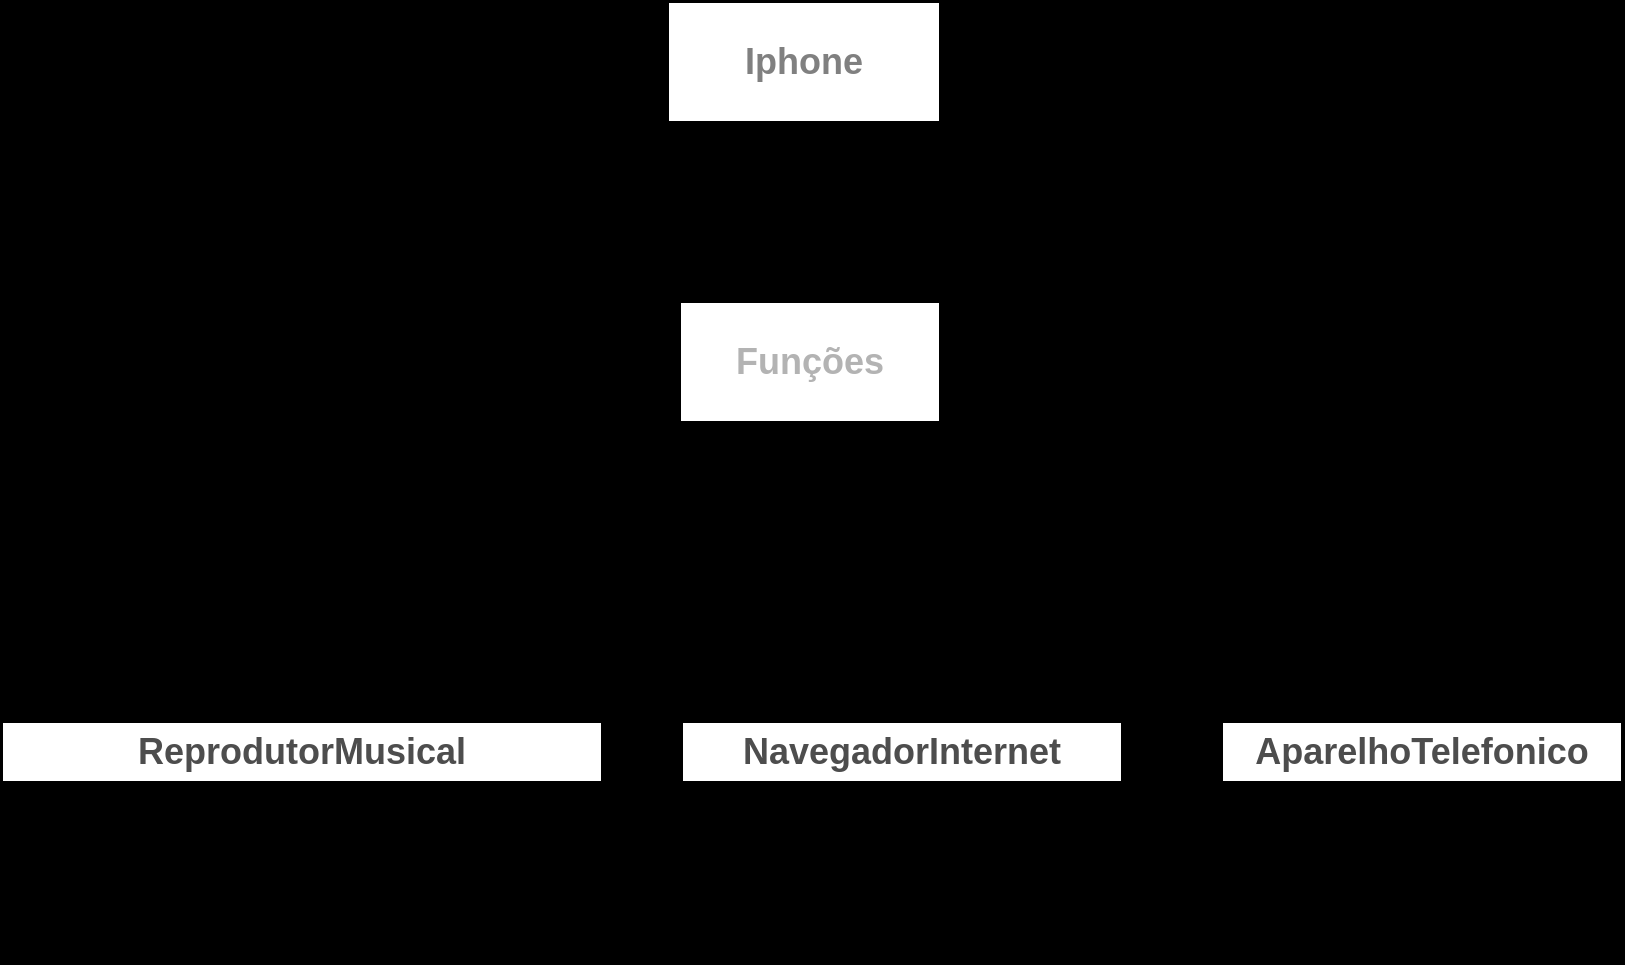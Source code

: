 <mxfile>
    <diagram id="rer_tM4Oc8AdgC3k1AwB" name="Página-1">
        <mxGraphModel dx="1130" dy="809" grid="1" gridSize="10" guides="1" tooltips="1" connect="1" arrows="1" fold="1" page="1" pageScale="1" pageWidth="827" pageHeight="1169" background="#000000" math="0" shadow="0">
            <root>
                <mxCell id="0"/>
                <mxCell id="1" parent="0"/>
                <mxCell id="61" style="edgeStyle=none;html=1;exitX=0;exitY=1;exitDx=0;exitDy=0;entryX=0.537;entryY=0.017;entryDx=0;entryDy=0;entryPerimeter=0;fontSize=18;fontColor=#4D4D4D;" edge="1" parent="1" source="4" target="49">
                    <mxGeometry relative="1" as="geometry"/>
                </mxCell>
                <mxCell id="62" style="edgeStyle=none;html=1;exitX=1;exitY=1;exitDx=0;exitDy=0;entryX=0.562;entryY=-0.011;entryDx=0;entryDy=0;entryPerimeter=0;fontSize=18;fontColor=#4D4D4D;" edge="1" parent="1" source="4" target="57">
                    <mxGeometry relative="1" as="geometry"/>
                </mxCell>
                <mxCell id="63" style="edgeStyle=none;html=1;exitX=0.5;exitY=1;exitDx=0;exitDy=0;entryX=0.535;entryY=0;entryDx=0;entryDy=0;entryPerimeter=0;fontSize=18;fontColor=#4D4D4D;" edge="1" parent="1" source="4" target="53">
                    <mxGeometry relative="1" as="geometry"/>
                </mxCell>
                <mxCell id="4" value="Funções" style="rounded=0;whiteSpace=wrap;html=1;fontStyle=1;fontSize=18;fontColor=#B3B3B3;" vertex="1" parent="1">
                    <mxGeometry x="349" y="220" width="130" height="60" as="geometry"/>
                </mxCell>
                <mxCell id="49" value="&lt;b&gt;&lt;font&gt;ReprodutorMusical&lt;/font&gt;&lt;/b&gt;" style="swimlane;fontStyle=0;childLayout=stackLayout;horizontal=1;startSize=30;horizontalStack=0;resizeParent=1;resizeParentMax=0;resizeLast=0;collapsible=1;marginBottom=0;whiteSpace=wrap;html=1;fontSize=18;fontColor=#4D4D4D;labelBackgroundColor=default;" vertex="1" parent="1">
                    <mxGeometry x="10" y="430" width="300" height="120" as="geometry"/>
                </mxCell>
                <mxCell id="50" value="+ tocar ()" style="text;strokeColor=none;fillColor=none;align=left;verticalAlign=middle;spacingLeft=4;spacingRight=4;overflow=hidden;points=[[0,0.5],[1,0.5]];portConstraint=eastwest;rotatable=0;whiteSpace=wrap;html=1;fontSize=18;" vertex="1" parent="49">
                    <mxGeometry y="30" width="300" height="30" as="geometry"/>
                </mxCell>
                <mxCell id="51" value="+ pausar ()" style="text;strokeColor=none;fillColor=none;align=left;verticalAlign=middle;spacingLeft=4;spacingRight=4;overflow=hidden;points=[[0,0.5],[1,0.5]];portConstraint=eastwest;rotatable=0;whiteSpace=wrap;html=1;fontSize=18;" vertex="1" parent="49">
                    <mxGeometry y="60" width="300" height="30" as="geometry"/>
                </mxCell>
                <mxCell id="52" value="+ selecionarMusica (String Musica)" style="text;strokeColor=none;fillColor=none;align=left;verticalAlign=middle;spacingLeft=4;spacingRight=4;overflow=hidden;points=[[0,0.5],[1,0.5]];portConstraint=eastwest;rotatable=0;whiteSpace=wrap;html=1;fontSize=18;" vertex="1" parent="49">
                    <mxGeometry y="90" width="300" height="30" as="geometry"/>
                </mxCell>
                <mxCell id="53" value="&lt;b&gt;&lt;font&gt;NavegadorInternet&lt;/font&gt;&lt;/b&gt;" style="swimlane;fontStyle=0;childLayout=stackLayout;horizontal=1;startSize=30;horizontalStack=0;resizeParent=1;resizeParentMax=0;resizeLast=0;collapsible=1;marginBottom=0;whiteSpace=wrap;html=1;fontSize=18;fontColor=#4D4D4D;" vertex="1" parent="1">
                    <mxGeometry x="350" y="430" width="220" height="120" as="geometry"/>
                </mxCell>
                <mxCell id="54" value="+ exibirPagina (String url)" style="text;strokeColor=none;fillColor=none;align=left;verticalAlign=middle;spacingLeft=4;spacingRight=4;overflow=hidden;points=[[0,0.5],[1,0.5]];portConstraint=eastwest;rotatable=0;whiteSpace=wrap;html=1;fontSize=18;" vertex="1" parent="53">
                    <mxGeometry y="30" width="220" height="30" as="geometry"/>
                </mxCell>
                <mxCell id="55" value="+ adicionarNovaAba ()" style="text;strokeColor=none;fillColor=none;align=left;verticalAlign=middle;spacingLeft=4;spacingRight=4;overflow=hidden;points=[[0,0.5],[1,0.5]];portConstraint=eastwest;rotatable=0;whiteSpace=wrap;html=1;fontSize=18;" vertex="1" parent="53">
                    <mxGeometry y="60" width="220" height="30" as="geometry"/>
                </mxCell>
                <mxCell id="56" value="+ atualizarPagina ()" style="text;strokeColor=none;fillColor=none;align=left;verticalAlign=middle;spacingLeft=4;spacingRight=4;overflow=hidden;points=[[0,0.5],[1,0.5]];portConstraint=eastwest;rotatable=0;whiteSpace=wrap;html=1;fontSize=18;" vertex="1" parent="53">
                    <mxGeometry y="90" width="220" height="30" as="geometry"/>
                </mxCell>
                <mxCell id="57" value="&lt;b&gt;AparelhoTelefonico&lt;/b&gt;" style="swimlane;fontStyle=0;childLayout=stackLayout;horizontal=1;startSize=30;horizontalStack=0;resizeParent=1;resizeParentMax=0;resizeLast=0;collapsible=1;marginBottom=0;whiteSpace=wrap;html=1;fontSize=18;fontColor=#4D4D4D;" vertex="1" parent="1">
                    <mxGeometry x="620" y="430" width="200" height="120" as="geometry"/>
                </mxCell>
                <mxCell id="58" value="+ ligar (String numero)" style="text;strokeColor=none;fillColor=none;align=left;verticalAlign=middle;spacingLeft=4;spacingRight=4;overflow=hidden;points=[[0,0.5],[1,0.5]];portConstraint=eastwest;rotatable=0;whiteSpace=wrap;html=1;fontSize=18;" vertex="1" parent="57">
                    <mxGeometry y="30" width="200" height="30" as="geometry"/>
                </mxCell>
                <mxCell id="59" value="+ Atender ()" style="text;strokeColor=none;fillColor=none;align=left;verticalAlign=middle;spacingLeft=4;spacingRight=4;overflow=hidden;points=[[0,0.5],[1,0.5]];portConstraint=eastwest;rotatable=0;whiteSpace=wrap;html=1;fontSize=18;" vertex="1" parent="57">
                    <mxGeometry y="60" width="200" height="30" as="geometry"/>
                </mxCell>
                <mxCell id="60" value="+ iniciarCorreioVoz ()" style="text;strokeColor=none;fillColor=none;align=left;verticalAlign=middle;spacingLeft=4;spacingRight=4;overflow=hidden;points=[[0,0.5],[1,0.5]];portConstraint=eastwest;rotatable=0;whiteSpace=wrap;html=1;fontSize=18;" vertex="1" parent="57">
                    <mxGeometry y="90" width="200" height="30" as="geometry"/>
                </mxCell>
                <mxCell id="65" style="edgeStyle=none;html=1;exitX=0.5;exitY=1;exitDx=0;exitDy=0;fontSize=18;fontColor=#808080;" edge="1" parent="1" source="64">
                    <mxGeometry relative="1" as="geometry">
                        <mxPoint x="410" y="220" as="targetPoint"/>
                    </mxGeometry>
                </mxCell>
                <mxCell id="64" value="Iphone" style="rounded=0;whiteSpace=wrap;html=1;labelBackgroundColor=none;labelBorderColor=none;fontSize=18;fontColor=#808080;fontStyle=1" vertex="1" parent="1">
                    <mxGeometry x="343" y="70" width="136" height="60" as="geometry"/>
                </mxCell>
            </root>
        </mxGraphModel>
    </diagram>
</mxfile>